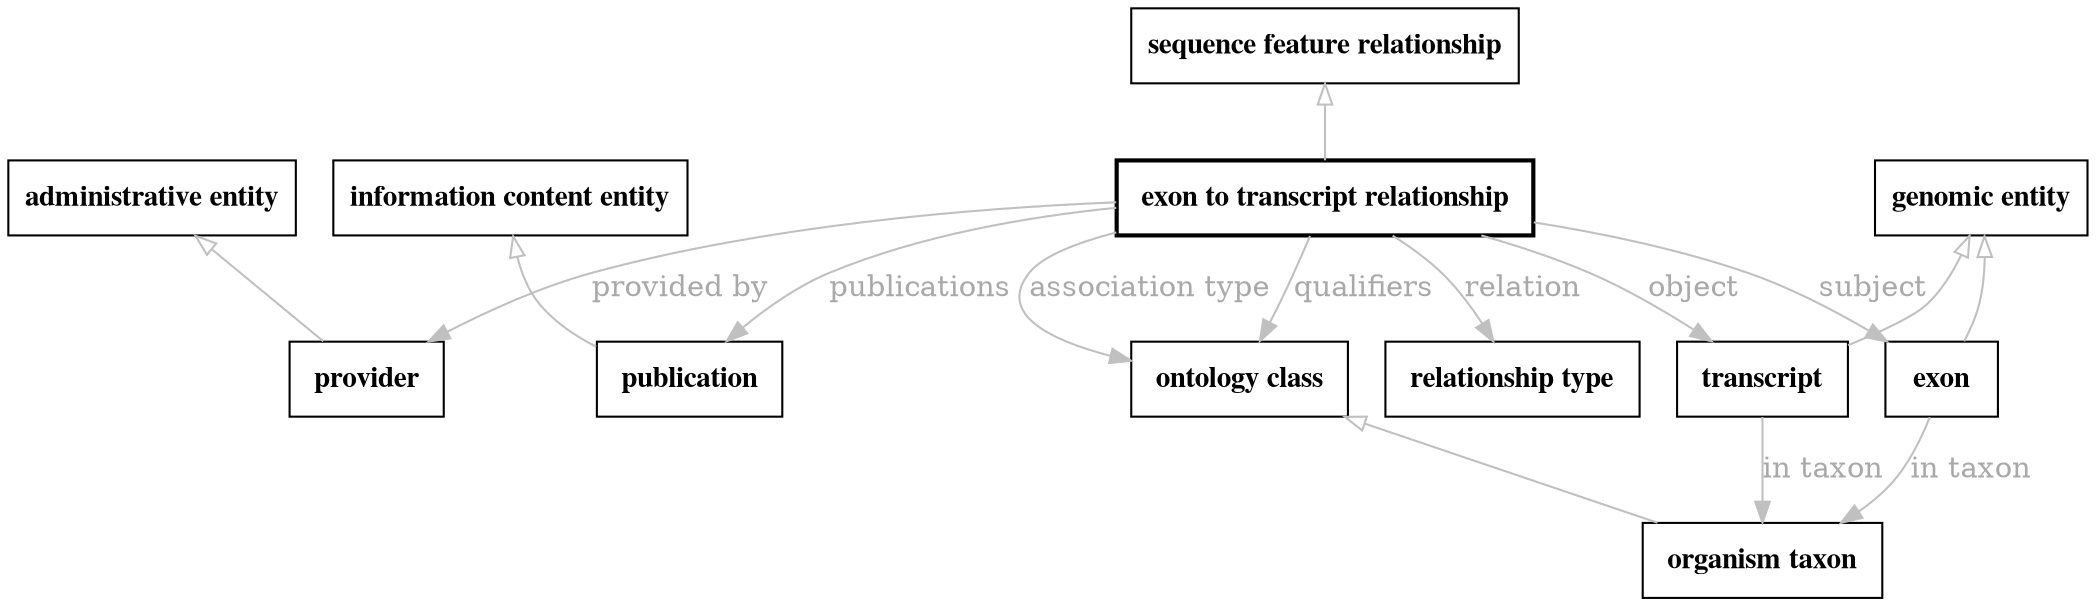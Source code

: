 // biolink model
digraph {
	graph [fontsize=32 penwidth=5]
	node [color=black fontname="times bold" shape=rectangle]
	edge [color=gray fontcolor=darkgray]
	"exon to transcript relationship" [label=" exon to transcript relationship " style=bold]
	"sequence feature relationship" -> "exon to transcript relationship" [label="" arrowtail=onormal dir=back]
	"exon to transcript relationship" -> provider [label="provided by"]
	provider [label=" provider " style=solid]
	"administrative entity" -> provider [label="" arrowtail=onormal dir=back]
	"exon to transcript relationship" -> publication [label=publications]
	publication [label=" publication " style=solid]
	"information content entity" -> publication [label="" arrowtail=onormal dir=back]
	"exon to transcript relationship" -> "ontology class" [label=qualifiers]
	"ontology class" [label=" ontology class " style=solid]
	"exon to transcript relationship" -> transcript [label=object]
	transcript [label=" transcript " style=solid]
	"genomic entity" -> transcript [label="" arrowtail=onormal dir=back]
	transcript -> "organism taxon" [label="in taxon"]
	"organism taxon" [label=" organism taxon " style=solid]
	"ontology class" -> "organism taxon" [label="" arrowtail=onormal dir=back]
	"exon to transcript relationship" -> "relationship type" [label=relation]
	"relationship type" [label=" relationship type " style=solid]
	"exon to transcript relationship" -> exon [label=subject]
	exon [label=" exon " style=solid]
	"genomic entity" -> exon [label="" arrowtail=onormal dir=back]
	exon -> "organism taxon" [label="in taxon"]
	"exon to transcript relationship" -> "ontology class" [label="association type"]
}
